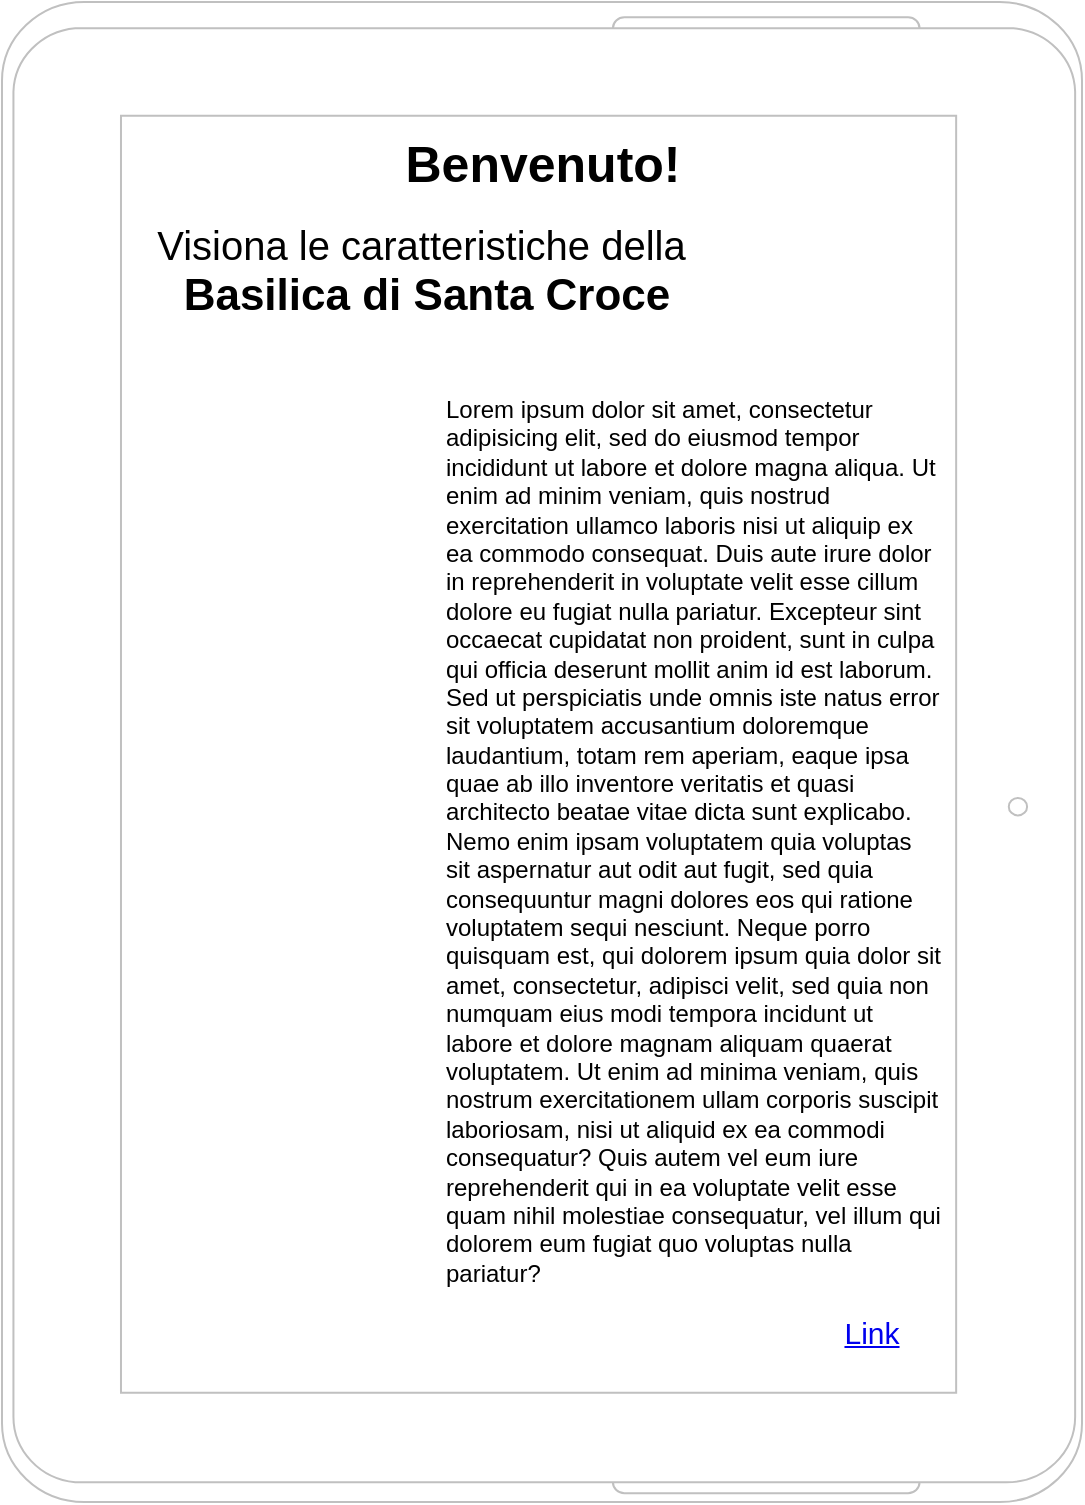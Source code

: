 <mxfile version="14.4.2" type="github">
  <diagram id="eXF1MOfVq8h1YnBQ9vYL" name="Page-1">
    <mxGraphModel dx="1240" dy="1776" grid="1" gridSize="10" guides="1" tooltips="1" connect="1" arrows="1" fold="1" page="1" pageScale="1" pageWidth="827" pageHeight="1169" math="0" shadow="0">
      <root>
        <mxCell id="0" />
        <mxCell id="1" parent="0" />
        <mxCell id="5MQcyXiMhIROIPX3yQn8-9" value="" style="verticalLabelPosition=bottom;verticalAlign=top;html=1;shadow=0;dashed=0;strokeWidth=1;shape=mxgraph.android.tab2;strokeColor=#c0c0c0;" vertex="1" parent="1">
          <mxGeometry x="90" y="-855" width="540" height="750" as="geometry" />
        </mxCell>
        <mxCell id="5MQcyXiMhIROIPX3yQn8-10" value="&lt;font&gt;&lt;span style=&quot;font-size: 20px&quot;&gt;Visiona le caratteristiche della&lt;/span&gt;&lt;b&gt;&lt;span style=&quot;font-size: 20px&quot;&gt;&amp;nbsp;&lt;/span&gt;&lt;br&gt;&lt;font style=&quot;font-size: 22px&quot;&gt;Basilica di Santa Croce&lt;/font&gt;&lt;/b&gt;&lt;/font&gt;" style="text;html=1;resizable=0;autosize=1;align=center;verticalAlign=middle;points=[];fillColor=none;strokeColor=none;rounded=0;" vertex="1" parent="1">
          <mxGeometry x="157" y="-740" width="290" height="40" as="geometry" />
        </mxCell>
        <mxCell id="5MQcyXiMhIROIPX3yQn8-11" value="&lt;font size=&quot;1&quot;&gt;&lt;b style=&quot;font-size: 25px&quot;&gt;Benvenuto!&lt;/b&gt;&lt;/font&gt;" style="text;html=1;resizable=0;autosize=1;align=center;verticalAlign=middle;points=[];fillColor=none;strokeColor=none;rounded=0;" vertex="1" parent="1">
          <mxGeometry x="285" y="-790" width="150" height="30" as="geometry" />
        </mxCell>
        <mxCell id="5MQcyXiMhIROIPX3yQn8-13" value="Lorem ipsum dolor sit amet, consectetur adipisicing elit, sed do eiusmod tempor incididunt ut labore et dolore magna aliqua. Ut enim ad minim veniam, quis nostrud exercitation ullamco laboris nisi ut aliquip ex ea commodo consequat. Duis aute irure dolor in reprehenderit in voluptate velit esse cillum dolore eu fugiat nulla pariatur. Excepteur sint occaecat cupidatat non proident, sunt in culpa qui officia deserunt mollit anim id est laborum.&#xa;Sed ut perspiciatis unde omnis iste natus error sit voluptatem accusantium doloremque laudantium, totam rem aperiam, eaque ipsa quae ab illo inventore veritatis et quasi architecto beatae vitae dicta sunt explicabo. Nemo enim ipsam voluptatem quia voluptas sit aspernatur aut odit aut fugit, sed quia consequuntur magni dolores eos qui ratione voluptatem sequi nesciunt. Neque porro quisquam est, qui dolorem ipsum quia dolor sit amet, consectetur, adipisci velit, sed quia non numquam eius modi tempora incidunt ut labore et dolore magnam aliquam quaerat voluptatem. Ut enim ad minima veniam, quis nostrum exercitationem ullam corporis suscipit laboriosam, nisi ut aliquid ex ea commodi consequatur? Quis autem vel eum iure reprehenderit qui in ea voluptate velit esse quam nihil molestiae consequatur, vel illum qui dolorem eum fugiat quo voluptas nulla pariatur?" style="text;spacingTop=-5;whiteSpace=wrap;html=1;align=left;fontSize=12;fontFamily=Helvetica;fillColor=none;strokeColor=none;" vertex="1" parent="1">
          <mxGeometry x="310" y="-660" width="250" height="440" as="geometry" />
        </mxCell>
        <mxCell id="5MQcyXiMhIROIPX3yQn8-15" value="" style="shape=image;html=1;verticalAlign=top;verticalLabelPosition=bottom;labelBackgroundColor=#ffffff;imageAspect=0;aspect=fixed;image=https://cdn4.iconfinder.com/data/icons/48-bubbles/48/23.Videos-128.png" vertex="1" parent="1">
          <mxGeometry x="160" y="-338" width="128" height="128" as="geometry" />
        </mxCell>
        <mxCell id="5MQcyXiMhIROIPX3yQn8-16" value="" style="shape=image;html=1;verticalAlign=top;verticalLabelPosition=bottom;labelBackgroundColor=#ffffff;imageAspect=0;aspect=fixed;image=https://cdn1.iconfinder.com/data/icons/web-and-mobile-in-square/100/WebInSquare_1.5EXTENDED-24-128.png" vertex="1" parent="1">
          <mxGeometry x="160" y="-660" width="128" height="128" as="geometry" />
        </mxCell>
        <mxCell id="5MQcyXiMhIROIPX3yQn8-17" value="" style="shape=image;html=1;verticalAlign=top;verticalLabelPosition=bottom;labelBackgroundColor=#ffffff;imageAspect=0;aspect=fixed;image=https://cdn1.iconfinder.com/data/icons/web-and-mobile-in-square/100/WebInSquare_1.5EXTENDED-24-128.png" vertex="1" parent="1">
          <mxGeometry x="160" y="-510" width="128" height="128" as="geometry" />
        </mxCell>
        <UserObject label="&lt;font style=&quot;font-size: 15px&quot;&gt;Link&lt;/font&gt;" link="https://www.HOMEPAGE.it" id="5MQcyXiMhIROIPX3yQn8-20">
          <mxCell style="text;html=1;strokeColor=none;fillColor=none;whiteSpace=wrap;align=center;verticalAlign=middle;fontColor=#0000EE;fontStyle=4;" vertex="1" parent="1">
            <mxGeometry x="490" y="-210" width="70" height="40" as="geometry" />
          </mxCell>
        </UserObject>
      </root>
    </mxGraphModel>
  </diagram>
</mxfile>
